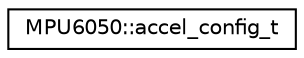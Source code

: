 digraph "Graphical Class Hierarchy"
{
  edge [fontname="Helvetica",fontsize="10",labelfontname="Helvetica",labelfontsize="10"];
  node [fontname="Helvetica",fontsize="10",shape=record];
  rankdir="LR";
  Node1 [label="MPU6050::accel_config_t",height=0.2,width=0.4,color="black", fillcolor="white", style="filled",URL="$d1/dbb/unionMPU6050_1_1accel__config__t.html"];
}
